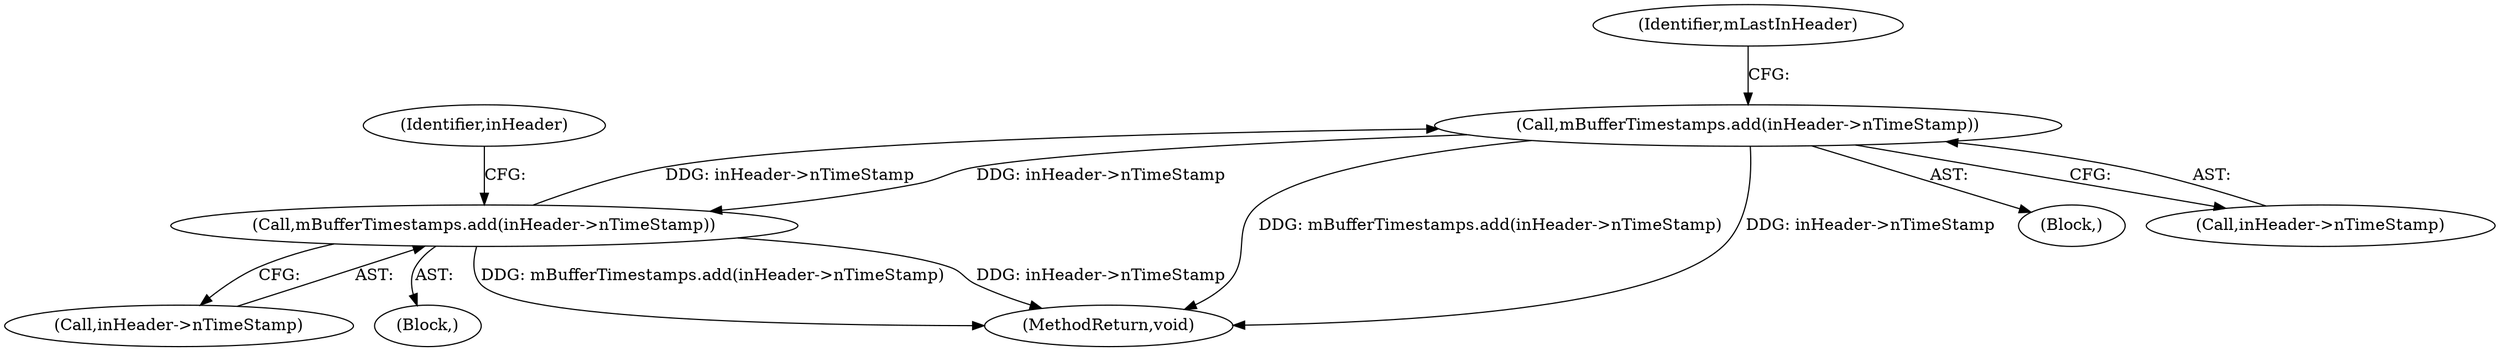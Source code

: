 digraph "0_Android_8e438e153f661e9df8db0ac41d587e940352df06@pointer" {
"1000474" [label="(Call,mBufferTimestamps.add(inHeader->nTimeStamp))"];
"1000517" [label="(Call,mBufferTimestamps.add(inHeader->nTimeStamp))"];
"1000474" [label="(Call,mBufferTimestamps.add(inHeader->nTimeStamp))"];
"1000495" [label="(Block,)"];
"1000474" [label="(Call,mBufferTimestamps.add(inHeader->nTimeStamp))"];
"1000523" [label="(Identifier,inHeader)"];
"1001427" [label="(MethodReturn,void)"];
"1000517" [label="(Call,mBufferTimestamps.add(inHeader->nTimeStamp))"];
"1000473" [label="(Block,)"];
"1000518" [label="(Call,inHeader->nTimeStamp)"];
"1000475" [label="(Call,inHeader->nTimeStamp)"];
"1000479" [label="(Identifier,mLastInHeader)"];
"1000474" -> "1000473"  [label="AST: "];
"1000474" -> "1000475"  [label="CFG: "];
"1000475" -> "1000474"  [label="AST: "];
"1000479" -> "1000474"  [label="CFG: "];
"1000474" -> "1001427"  [label="DDG: mBufferTimestamps.add(inHeader->nTimeStamp)"];
"1000474" -> "1001427"  [label="DDG: inHeader->nTimeStamp"];
"1000517" -> "1000474"  [label="DDG: inHeader->nTimeStamp"];
"1000474" -> "1000517"  [label="DDG: inHeader->nTimeStamp"];
"1000517" -> "1000495"  [label="AST: "];
"1000517" -> "1000518"  [label="CFG: "];
"1000518" -> "1000517"  [label="AST: "];
"1000523" -> "1000517"  [label="CFG: "];
"1000517" -> "1001427"  [label="DDG: inHeader->nTimeStamp"];
"1000517" -> "1001427"  [label="DDG: mBufferTimestamps.add(inHeader->nTimeStamp)"];
}
